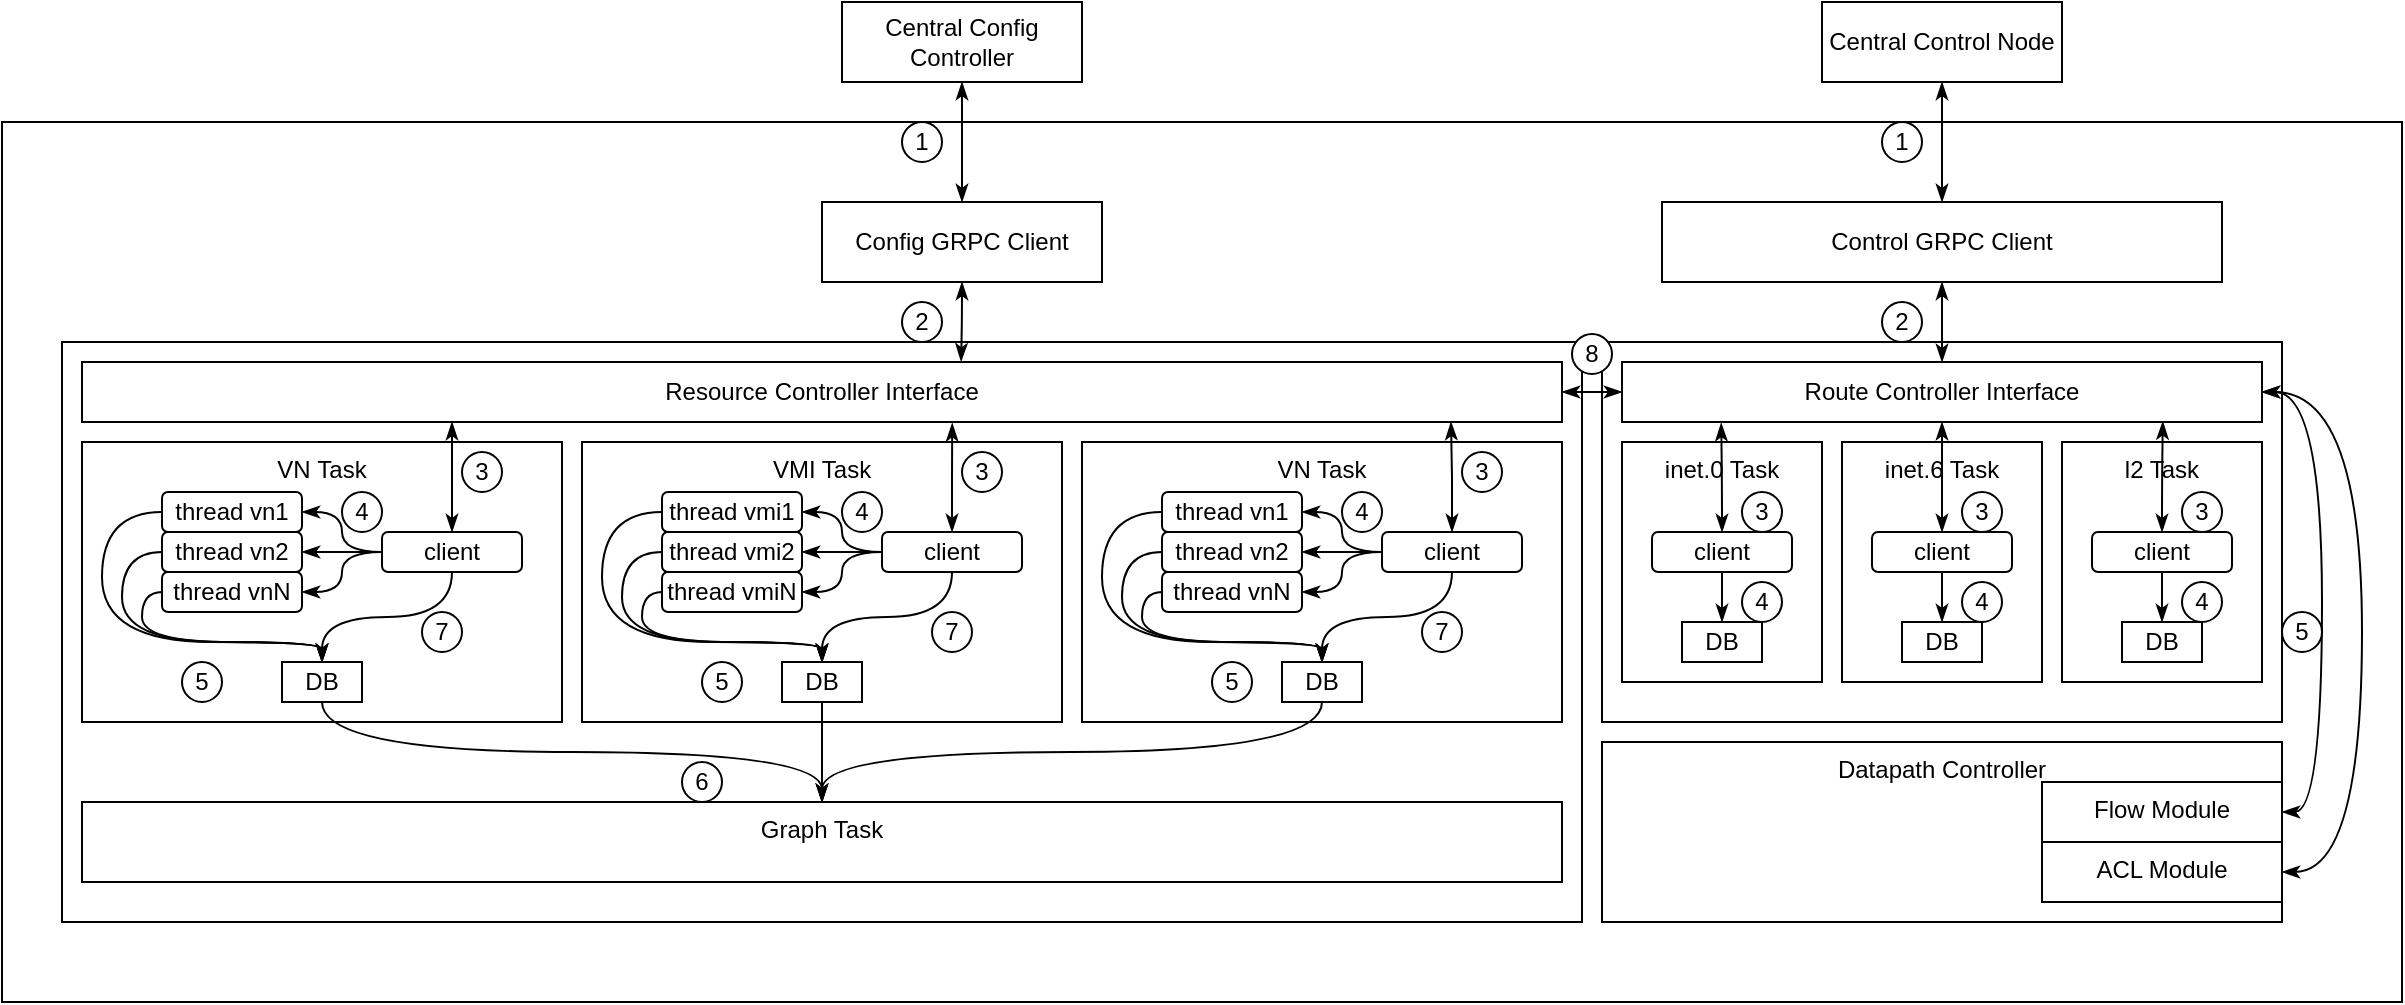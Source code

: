 <mxfile version="17.5.0" type="github">
  <diagram id="RT0LNEhjmAs4hNQUCreP" name="Page-1">
    <mxGraphModel dx="851" dy="568" grid="1" gridSize="10" guides="1" tooltips="1" connect="1" arrows="1" fold="1" page="1" pageScale="1" pageWidth="850" pageHeight="1100" math="0" shadow="0">
      <root>
        <mxCell id="0" />
        <mxCell id="1" parent="0" />
        <mxCell id="L3yQXywGLFafgFnH2-L4-122" value="" style="rounded=0;whiteSpace=wrap;html=1;" parent="1" vertex="1">
          <mxGeometry x="40" y="100" width="1200" height="440" as="geometry" />
        </mxCell>
        <mxCell id="L3yQXywGLFafgFnH2-L4-118" value="Datapath Controller" style="rounded=0;whiteSpace=wrap;html=1;verticalAlign=top;" parent="1" vertex="1">
          <mxGeometry x="840" y="410" width="340" height="90" as="geometry" />
        </mxCell>
        <mxCell id="L3yQXywGLFafgFnH2-L4-89" value="" style="rounded=0;whiteSpace=wrap;html=1;verticalAlign=top;" parent="1" vertex="1">
          <mxGeometry x="840" y="210" width="340" height="190" as="geometry" />
        </mxCell>
        <mxCell id="L3yQXywGLFafgFnH2-L4-88" value="" style="rounded=0;whiteSpace=wrap;html=1;verticalAlign=top;" parent="1" vertex="1">
          <mxGeometry x="70" y="210" width="760" height="290" as="geometry" />
        </mxCell>
        <mxCell id="L3yQXywGLFafgFnH2-L4-111" style="edgeStyle=orthogonalEdgeStyle;curved=1;rounded=0;orthogonalLoop=1;jettySize=auto;html=1;entryX=0.5;entryY=0;entryDx=0;entryDy=0;startArrow=classicThin;startFill=1;endArrow=classicThin;endFill=1;" parent="1" source="L3yQXywGLFafgFnH2-L4-1" target="L3yQXywGLFafgFnH2-L4-9" edge="1">
          <mxGeometry relative="1" as="geometry" />
        </mxCell>
        <mxCell id="L3yQXywGLFafgFnH2-L4-1" value="Central Config Controller" style="rounded=0;whiteSpace=wrap;html=1;" parent="1" vertex="1">
          <mxGeometry x="460" y="40" width="120" height="40" as="geometry" />
        </mxCell>
        <mxCell id="L3yQXywGLFafgFnH2-L4-2" value="VN&amp;nbsp;Task" style="rounded=0;whiteSpace=wrap;html=1;verticalAlign=top;" parent="1" vertex="1">
          <mxGeometry x="80" y="260" width="240" height="140" as="geometry" />
        </mxCell>
        <mxCell id="L3yQXywGLFafgFnH2-L4-38" style="edgeStyle=orthogonalEdgeStyle;curved=1;rounded=0;orthogonalLoop=1;jettySize=auto;html=1;startArrow=none;startFill=0;endArrow=classicThin;endFill=1;" parent="1" source="L3yQXywGLFafgFnH2-L4-4" target="L3yQXywGLFafgFnH2-L4-37" edge="1">
          <mxGeometry relative="1" as="geometry" />
        </mxCell>
        <mxCell id="L3yQXywGLFafgFnH2-L4-4" value="DB" style="rounded=0;whiteSpace=wrap;html=1;" parent="1" vertex="1">
          <mxGeometry x="180" y="370" width="40" height="20" as="geometry" />
        </mxCell>
        <mxCell id="L3yQXywGLFafgFnH2-L4-109" style="edgeStyle=orthogonalEdgeStyle;curved=1;rounded=0;orthogonalLoop=1;jettySize=auto;html=1;entryX=0.594;entryY=-0.011;entryDx=0;entryDy=0;entryPerimeter=0;startArrow=classicThin;startFill=1;endArrow=classicThin;endFill=1;" parent="1" source="L3yQXywGLFafgFnH2-L4-9" target="L3yQXywGLFafgFnH2-L4-90" edge="1">
          <mxGeometry relative="1" as="geometry" />
        </mxCell>
        <mxCell id="L3yQXywGLFafgFnH2-L4-9" value="Config GRPC Client" style="rounded=0;whiteSpace=wrap;html=1;" parent="1" vertex="1">
          <mxGeometry x="450" y="140" width="140" height="40" as="geometry" />
        </mxCell>
        <mxCell id="L3yQXywGLFafgFnH2-L4-33" style="edgeStyle=orthogonalEdgeStyle;curved=1;rounded=0;orthogonalLoop=1;jettySize=auto;html=1;exitX=0;exitY=0.5;exitDx=0;exitDy=0;entryX=0.5;entryY=0;entryDx=0;entryDy=0;startArrow=none;startFill=0;endArrow=classicThin;endFill=1;" parent="1" source="L3yQXywGLFafgFnH2-L4-12" target="L3yQXywGLFafgFnH2-L4-4" edge="1">
          <mxGeometry relative="1" as="geometry">
            <Array as="points">
              <mxPoint x="90" y="295" />
              <mxPoint x="90" y="360" />
              <mxPoint x="200" y="360" />
            </Array>
          </mxGeometry>
        </mxCell>
        <mxCell id="L3yQXywGLFafgFnH2-L4-12" value="thread vn1" style="rounded=1;whiteSpace=wrap;html=1;" parent="1" vertex="1">
          <mxGeometry x="120" y="285" width="70" height="20" as="geometry" />
        </mxCell>
        <mxCell id="L3yQXywGLFafgFnH2-L4-34" style="edgeStyle=orthogonalEdgeStyle;curved=1;rounded=0;orthogonalLoop=1;jettySize=auto;html=1;exitX=0;exitY=0.5;exitDx=0;exitDy=0;entryX=0.5;entryY=0;entryDx=0;entryDy=0;startArrow=none;startFill=0;endArrow=classicThin;endFill=1;" parent="1" source="L3yQXywGLFafgFnH2-L4-23" target="L3yQXywGLFafgFnH2-L4-4" edge="1">
          <mxGeometry relative="1" as="geometry">
            <Array as="points">
              <mxPoint x="100" y="315" />
              <mxPoint x="100" y="360" />
              <mxPoint x="200" y="360" />
            </Array>
          </mxGeometry>
        </mxCell>
        <mxCell id="L3yQXywGLFafgFnH2-L4-23" value="thread vn2" style="rounded=1;whiteSpace=wrap;html=1;" parent="1" vertex="1">
          <mxGeometry x="120" y="305" width="70" height="20" as="geometry" />
        </mxCell>
        <mxCell id="L3yQXywGLFafgFnH2-L4-36" style="edgeStyle=orthogonalEdgeStyle;curved=1;rounded=0;orthogonalLoop=1;jettySize=auto;html=1;entryX=0.5;entryY=0;entryDx=0;entryDy=0;startArrow=none;startFill=0;endArrow=classicThin;endFill=1;exitX=0;exitY=0.5;exitDx=0;exitDy=0;" parent="1" source="L3yQXywGLFafgFnH2-L4-24" target="L3yQXywGLFafgFnH2-L4-4" edge="1">
          <mxGeometry relative="1" as="geometry">
            <Array as="points">
              <mxPoint x="110" y="335" />
              <mxPoint x="110" y="360" />
              <mxPoint x="200" y="360" />
            </Array>
          </mxGeometry>
        </mxCell>
        <mxCell id="L3yQXywGLFafgFnH2-L4-24" value="thread vnN" style="rounded=1;whiteSpace=wrap;html=1;" parent="1" vertex="1">
          <mxGeometry x="120" y="325" width="70" height="20" as="geometry" />
        </mxCell>
        <mxCell id="L3yQXywGLFafgFnH2-L4-29" style="edgeStyle=orthogonalEdgeStyle;curved=1;rounded=0;orthogonalLoop=1;jettySize=auto;html=1;entryX=0.5;entryY=0;entryDx=0;entryDy=0;startArrow=none;startFill=0;endArrow=classicThin;endFill=1;exitX=0.5;exitY=1;exitDx=0;exitDy=0;" parent="1" source="L3yQXywGLFafgFnH2-L4-28" target="L3yQXywGLFafgFnH2-L4-4" edge="1">
          <mxGeometry relative="1" as="geometry" />
        </mxCell>
        <mxCell id="L3yQXywGLFafgFnH2-L4-30" style="edgeStyle=orthogonalEdgeStyle;curved=1;rounded=0;orthogonalLoop=1;jettySize=auto;html=1;exitX=0;exitY=0.5;exitDx=0;exitDy=0;entryX=1;entryY=0.5;entryDx=0;entryDy=0;startArrow=none;startFill=0;endArrow=classicThin;endFill=1;" parent="1" source="L3yQXywGLFafgFnH2-L4-28" target="L3yQXywGLFafgFnH2-L4-12" edge="1">
          <mxGeometry relative="1" as="geometry" />
        </mxCell>
        <mxCell id="L3yQXywGLFafgFnH2-L4-31" style="edgeStyle=orthogonalEdgeStyle;curved=1;rounded=0;orthogonalLoop=1;jettySize=auto;html=1;exitX=0;exitY=0.5;exitDx=0;exitDy=0;entryX=1;entryY=0.5;entryDx=0;entryDy=0;startArrow=none;startFill=0;endArrow=classicThin;endFill=1;" parent="1" source="L3yQXywGLFafgFnH2-L4-28" target="L3yQXywGLFafgFnH2-L4-23" edge="1">
          <mxGeometry relative="1" as="geometry" />
        </mxCell>
        <mxCell id="L3yQXywGLFafgFnH2-L4-32" style="edgeStyle=orthogonalEdgeStyle;curved=1;rounded=0;orthogonalLoop=1;jettySize=auto;html=1;exitX=0;exitY=0.5;exitDx=0;exitDy=0;entryX=1;entryY=0.5;entryDx=0;entryDy=0;startArrow=none;startFill=0;endArrow=classicThin;endFill=1;" parent="1" source="L3yQXywGLFafgFnH2-L4-28" target="L3yQXywGLFafgFnH2-L4-24" edge="1">
          <mxGeometry relative="1" as="geometry" />
        </mxCell>
        <mxCell id="L3yQXywGLFafgFnH2-L4-94" style="edgeStyle=orthogonalEdgeStyle;rounded=0;orthogonalLoop=1;jettySize=auto;html=1;exitX=0.5;exitY=0;exitDx=0;exitDy=0;entryX=0.25;entryY=1;entryDx=0;entryDy=0;startArrow=classicThin;startFill=1;endArrow=classicThin;endFill=1;" parent="1" source="L3yQXywGLFafgFnH2-L4-28" target="L3yQXywGLFafgFnH2-L4-90" edge="1">
          <mxGeometry relative="1" as="geometry" />
        </mxCell>
        <mxCell id="L3yQXywGLFafgFnH2-L4-28" value="client" style="rounded=1;whiteSpace=wrap;html=1;" parent="1" vertex="1">
          <mxGeometry x="230" y="305" width="70" height="20" as="geometry" />
        </mxCell>
        <mxCell id="L3yQXywGLFafgFnH2-L4-37" value="Graph Task" style="rounded=0;whiteSpace=wrap;html=1;verticalAlign=top;" parent="1" vertex="1">
          <mxGeometry x="80" y="440" width="740" height="40" as="geometry" />
        </mxCell>
        <mxCell id="L3yQXywGLFafgFnH2-L4-39" value="VMI Task" style="rounded=0;whiteSpace=wrap;html=1;verticalAlign=top;" parent="1" vertex="1">
          <mxGeometry x="330" y="260" width="240" height="140" as="geometry" />
        </mxCell>
        <mxCell id="L3yQXywGLFafgFnH2-L4-40" value="DB" style="rounded=0;whiteSpace=wrap;html=1;" parent="1" vertex="1">
          <mxGeometry x="430" y="370" width="40" height="20" as="geometry" />
        </mxCell>
        <mxCell id="L3yQXywGLFafgFnH2-L4-41" style="edgeStyle=orthogonalEdgeStyle;curved=1;rounded=0;orthogonalLoop=1;jettySize=auto;html=1;exitX=0;exitY=0.5;exitDx=0;exitDy=0;entryX=0.5;entryY=0;entryDx=0;entryDy=0;startArrow=none;startFill=0;endArrow=classicThin;endFill=1;" parent="1" source="L3yQXywGLFafgFnH2-L4-42" target="L3yQXywGLFafgFnH2-L4-40" edge="1">
          <mxGeometry relative="1" as="geometry">
            <Array as="points">
              <mxPoint x="340" y="295" />
              <mxPoint x="340" y="360" />
              <mxPoint x="450" y="360" />
            </Array>
          </mxGeometry>
        </mxCell>
        <mxCell id="L3yQXywGLFafgFnH2-L4-42" value="thread vmi1" style="rounded=1;whiteSpace=wrap;html=1;" parent="1" vertex="1">
          <mxGeometry x="370" y="285" width="70" height="20" as="geometry" />
        </mxCell>
        <mxCell id="L3yQXywGLFafgFnH2-L4-43" style="edgeStyle=orthogonalEdgeStyle;curved=1;rounded=0;orthogonalLoop=1;jettySize=auto;html=1;exitX=0;exitY=0.5;exitDx=0;exitDy=0;entryX=0.5;entryY=0;entryDx=0;entryDy=0;startArrow=none;startFill=0;endArrow=classicThin;endFill=1;" parent="1" source="L3yQXywGLFafgFnH2-L4-44" target="L3yQXywGLFafgFnH2-L4-40" edge="1">
          <mxGeometry relative="1" as="geometry">
            <Array as="points">
              <mxPoint x="350" y="315" />
              <mxPoint x="350" y="360" />
              <mxPoint x="450" y="360" />
            </Array>
          </mxGeometry>
        </mxCell>
        <mxCell id="L3yQXywGLFafgFnH2-L4-44" value="thread vmi2" style="rounded=1;whiteSpace=wrap;html=1;" parent="1" vertex="1">
          <mxGeometry x="370" y="305" width="70" height="20" as="geometry" />
        </mxCell>
        <mxCell id="L3yQXywGLFafgFnH2-L4-45" style="edgeStyle=orthogonalEdgeStyle;curved=1;rounded=0;orthogonalLoop=1;jettySize=auto;html=1;entryX=0.5;entryY=0;entryDx=0;entryDy=0;startArrow=none;startFill=0;endArrow=classicThin;endFill=1;exitX=0;exitY=0.5;exitDx=0;exitDy=0;" parent="1" source="L3yQXywGLFafgFnH2-L4-46" target="L3yQXywGLFafgFnH2-L4-40" edge="1">
          <mxGeometry relative="1" as="geometry">
            <Array as="points">
              <mxPoint x="360" y="335" />
              <mxPoint x="360" y="360" />
              <mxPoint x="450" y="360" />
            </Array>
          </mxGeometry>
        </mxCell>
        <mxCell id="L3yQXywGLFafgFnH2-L4-46" value="thread vmiN" style="rounded=1;whiteSpace=wrap;html=1;" parent="1" vertex="1">
          <mxGeometry x="370" y="325" width="70" height="20" as="geometry" />
        </mxCell>
        <mxCell id="L3yQXywGLFafgFnH2-L4-47" style="edgeStyle=orthogonalEdgeStyle;curved=1;rounded=0;orthogonalLoop=1;jettySize=auto;html=1;entryX=0.5;entryY=0;entryDx=0;entryDy=0;startArrow=none;startFill=0;endArrow=classicThin;endFill=1;exitX=0.5;exitY=1;exitDx=0;exitDy=0;" parent="1" source="L3yQXywGLFafgFnH2-L4-51" target="L3yQXywGLFafgFnH2-L4-40" edge="1">
          <mxGeometry relative="1" as="geometry" />
        </mxCell>
        <mxCell id="L3yQXywGLFafgFnH2-L4-48" style="edgeStyle=orthogonalEdgeStyle;curved=1;rounded=0;orthogonalLoop=1;jettySize=auto;html=1;exitX=0;exitY=0.5;exitDx=0;exitDy=0;entryX=1;entryY=0.5;entryDx=0;entryDy=0;startArrow=none;startFill=0;endArrow=classicThin;endFill=1;" parent="1" source="L3yQXywGLFafgFnH2-L4-51" target="L3yQXywGLFafgFnH2-L4-42" edge="1">
          <mxGeometry relative="1" as="geometry" />
        </mxCell>
        <mxCell id="L3yQXywGLFafgFnH2-L4-49" style="edgeStyle=orthogonalEdgeStyle;curved=1;rounded=0;orthogonalLoop=1;jettySize=auto;html=1;exitX=0;exitY=0.5;exitDx=0;exitDy=0;entryX=1;entryY=0.5;entryDx=0;entryDy=0;startArrow=none;startFill=0;endArrow=classicThin;endFill=1;" parent="1" source="L3yQXywGLFafgFnH2-L4-51" target="L3yQXywGLFafgFnH2-L4-44" edge="1">
          <mxGeometry relative="1" as="geometry" />
        </mxCell>
        <mxCell id="L3yQXywGLFafgFnH2-L4-50" style="edgeStyle=orthogonalEdgeStyle;curved=1;rounded=0;orthogonalLoop=1;jettySize=auto;html=1;exitX=0;exitY=0.5;exitDx=0;exitDy=0;entryX=1;entryY=0.5;entryDx=0;entryDy=0;startArrow=none;startFill=0;endArrow=classicThin;endFill=1;" parent="1" source="L3yQXywGLFafgFnH2-L4-51" target="L3yQXywGLFafgFnH2-L4-46" edge="1">
          <mxGeometry relative="1" as="geometry" />
        </mxCell>
        <mxCell id="L3yQXywGLFafgFnH2-L4-93" style="edgeStyle=orthogonalEdgeStyle;rounded=0;orthogonalLoop=1;jettySize=auto;html=1;exitX=0.5;exitY=0;exitDx=0;exitDy=0;entryX=0.588;entryY=1.021;entryDx=0;entryDy=0;entryPerimeter=0;startArrow=classicThin;startFill=1;endArrow=classicThin;endFill=1;" parent="1" source="L3yQXywGLFafgFnH2-L4-51" target="L3yQXywGLFafgFnH2-L4-90" edge="1">
          <mxGeometry relative="1" as="geometry" />
        </mxCell>
        <mxCell id="L3yQXywGLFafgFnH2-L4-51" value="client" style="rounded=1;whiteSpace=wrap;html=1;" parent="1" vertex="1">
          <mxGeometry x="480" y="305" width="70" height="20" as="geometry" />
        </mxCell>
        <mxCell id="L3yQXywGLFafgFnH2-L4-52" value="VN Task" style="rounded=0;whiteSpace=wrap;html=1;verticalAlign=top;" parent="1" vertex="1">
          <mxGeometry x="580" y="260" width="240" height="140" as="geometry" />
        </mxCell>
        <mxCell id="L3yQXywGLFafgFnH2-L4-53" value="DB" style="rounded=0;whiteSpace=wrap;html=1;" parent="1" vertex="1">
          <mxGeometry x="680" y="370" width="40" height="20" as="geometry" />
        </mxCell>
        <mxCell id="L3yQXywGLFafgFnH2-L4-54" style="edgeStyle=orthogonalEdgeStyle;curved=1;rounded=0;orthogonalLoop=1;jettySize=auto;html=1;exitX=0;exitY=0.5;exitDx=0;exitDy=0;entryX=0.5;entryY=0;entryDx=0;entryDy=0;startArrow=none;startFill=0;endArrow=classicThin;endFill=1;" parent="1" source="L3yQXywGLFafgFnH2-L4-55" target="L3yQXywGLFafgFnH2-L4-53" edge="1">
          <mxGeometry relative="1" as="geometry">
            <Array as="points">
              <mxPoint x="590" y="295" />
              <mxPoint x="590" y="360" />
              <mxPoint x="700" y="360" />
            </Array>
          </mxGeometry>
        </mxCell>
        <mxCell id="L3yQXywGLFafgFnH2-L4-55" value="thread vn1" style="rounded=1;whiteSpace=wrap;html=1;" parent="1" vertex="1">
          <mxGeometry x="620" y="285" width="70" height="20" as="geometry" />
        </mxCell>
        <mxCell id="L3yQXywGLFafgFnH2-L4-56" style="edgeStyle=orthogonalEdgeStyle;curved=1;rounded=0;orthogonalLoop=1;jettySize=auto;html=1;exitX=0;exitY=0.5;exitDx=0;exitDy=0;entryX=0.5;entryY=0;entryDx=0;entryDy=0;startArrow=none;startFill=0;endArrow=classicThin;endFill=1;" parent="1" source="L3yQXywGLFafgFnH2-L4-57" target="L3yQXywGLFafgFnH2-L4-53" edge="1">
          <mxGeometry relative="1" as="geometry">
            <Array as="points">
              <mxPoint x="600" y="315" />
              <mxPoint x="600" y="360" />
              <mxPoint x="700" y="360" />
            </Array>
          </mxGeometry>
        </mxCell>
        <mxCell id="L3yQXywGLFafgFnH2-L4-57" value="thread vn2" style="rounded=1;whiteSpace=wrap;html=1;" parent="1" vertex="1">
          <mxGeometry x="620" y="305" width="70" height="20" as="geometry" />
        </mxCell>
        <mxCell id="L3yQXywGLFafgFnH2-L4-58" style="edgeStyle=orthogonalEdgeStyle;curved=1;rounded=0;orthogonalLoop=1;jettySize=auto;html=1;entryX=0.5;entryY=0;entryDx=0;entryDy=0;startArrow=none;startFill=0;endArrow=classicThin;endFill=1;exitX=0;exitY=0.5;exitDx=0;exitDy=0;" parent="1" source="L3yQXywGLFafgFnH2-L4-59" target="L3yQXywGLFafgFnH2-L4-53" edge="1">
          <mxGeometry relative="1" as="geometry">
            <Array as="points">
              <mxPoint x="610" y="335" />
              <mxPoint x="610" y="360" />
              <mxPoint x="700" y="360" />
            </Array>
          </mxGeometry>
        </mxCell>
        <mxCell id="L3yQXywGLFafgFnH2-L4-59" value="thread vnN" style="rounded=1;whiteSpace=wrap;html=1;" parent="1" vertex="1">
          <mxGeometry x="620" y="325" width="70" height="20" as="geometry" />
        </mxCell>
        <mxCell id="L3yQXywGLFafgFnH2-L4-60" style="edgeStyle=orthogonalEdgeStyle;curved=1;rounded=0;orthogonalLoop=1;jettySize=auto;html=1;entryX=0.5;entryY=0;entryDx=0;entryDy=0;startArrow=none;startFill=0;endArrow=classicThin;endFill=1;exitX=0.5;exitY=1;exitDx=0;exitDy=0;" parent="1" source="L3yQXywGLFafgFnH2-L4-64" target="L3yQXywGLFafgFnH2-L4-53" edge="1">
          <mxGeometry relative="1" as="geometry" />
        </mxCell>
        <mxCell id="L3yQXywGLFafgFnH2-L4-61" style="edgeStyle=orthogonalEdgeStyle;curved=1;rounded=0;orthogonalLoop=1;jettySize=auto;html=1;exitX=0;exitY=0.5;exitDx=0;exitDy=0;entryX=1;entryY=0.5;entryDx=0;entryDy=0;startArrow=none;startFill=0;endArrow=classicThin;endFill=1;" parent="1" source="L3yQXywGLFafgFnH2-L4-64" target="L3yQXywGLFafgFnH2-L4-55" edge="1">
          <mxGeometry relative="1" as="geometry" />
        </mxCell>
        <mxCell id="L3yQXywGLFafgFnH2-L4-62" style="edgeStyle=orthogonalEdgeStyle;curved=1;rounded=0;orthogonalLoop=1;jettySize=auto;html=1;exitX=0;exitY=0.5;exitDx=0;exitDy=0;entryX=1;entryY=0.5;entryDx=0;entryDy=0;startArrow=none;startFill=0;endArrow=classicThin;endFill=1;" parent="1" source="L3yQXywGLFafgFnH2-L4-64" target="L3yQXywGLFafgFnH2-L4-57" edge="1">
          <mxGeometry relative="1" as="geometry" />
        </mxCell>
        <mxCell id="L3yQXywGLFafgFnH2-L4-63" style="edgeStyle=orthogonalEdgeStyle;curved=1;rounded=0;orthogonalLoop=1;jettySize=auto;html=1;exitX=0;exitY=0.5;exitDx=0;exitDy=0;entryX=1;entryY=0.5;entryDx=0;entryDy=0;startArrow=none;startFill=0;endArrow=classicThin;endFill=1;" parent="1" source="L3yQXywGLFafgFnH2-L4-64" target="L3yQXywGLFafgFnH2-L4-59" edge="1">
          <mxGeometry relative="1" as="geometry" />
        </mxCell>
        <mxCell id="L3yQXywGLFafgFnH2-L4-91" style="rounded=0;orthogonalLoop=1;jettySize=auto;html=1;exitX=0.5;exitY=0;exitDx=0;exitDy=0;entryX=0.925;entryY=0.998;entryDx=0;entryDy=0;entryPerimeter=0;startArrow=classicThin;startFill=1;endArrow=classicThin;endFill=1;edgeStyle=orthogonalEdgeStyle;" parent="1" source="L3yQXywGLFafgFnH2-L4-64" target="L3yQXywGLFafgFnH2-L4-90" edge="1">
          <mxGeometry relative="1" as="geometry" />
        </mxCell>
        <mxCell id="L3yQXywGLFafgFnH2-L4-64" value="client" style="rounded=1;whiteSpace=wrap;html=1;" parent="1" vertex="1">
          <mxGeometry x="730" y="305" width="70" height="20" as="geometry" />
        </mxCell>
        <mxCell id="L3yQXywGLFafgFnH2-L4-67" value="inet.0 Task" style="rounded=0;whiteSpace=wrap;html=1;verticalAlign=top;" parent="1" vertex="1">
          <mxGeometry x="850" y="260" width="100" height="120" as="geometry" />
        </mxCell>
        <mxCell id="L3yQXywGLFafgFnH2-L4-68" value="DB" style="rounded=0;whiteSpace=wrap;html=1;" parent="1" vertex="1">
          <mxGeometry x="880" y="350" width="40" height="20" as="geometry" />
        </mxCell>
        <mxCell id="L3yQXywGLFafgFnH2-L4-75" style="edgeStyle=orthogonalEdgeStyle;curved=1;rounded=0;orthogonalLoop=1;jettySize=auto;html=1;entryX=0.5;entryY=0;entryDx=0;entryDy=0;startArrow=none;startFill=0;endArrow=classicThin;endFill=1;exitX=0.5;exitY=1;exitDx=0;exitDy=0;" parent="1" source="L3yQXywGLFafgFnH2-L4-79" target="L3yQXywGLFafgFnH2-L4-68" edge="1">
          <mxGeometry relative="1" as="geometry" />
        </mxCell>
        <mxCell id="L3yQXywGLFafgFnH2-L4-101" style="edgeStyle=orthogonalEdgeStyle;curved=1;rounded=0;orthogonalLoop=1;jettySize=auto;html=1;exitX=0.5;exitY=0;exitDx=0;exitDy=0;entryX=0.155;entryY=1.017;entryDx=0;entryDy=0;entryPerimeter=0;startArrow=classicThin;startFill=1;endArrow=classicThin;endFill=1;" parent="1" source="L3yQXywGLFafgFnH2-L4-79" target="L3yQXywGLFafgFnH2-L4-100" edge="1">
          <mxGeometry relative="1" as="geometry" />
        </mxCell>
        <mxCell id="L3yQXywGLFafgFnH2-L4-79" value="client" style="rounded=1;whiteSpace=wrap;html=1;" parent="1" vertex="1">
          <mxGeometry x="865" y="305" width="70" height="20" as="geometry" />
        </mxCell>
        <mxCell id="L3yQXywGLFafgFnH2-L4-80" value="inet.6 Task" style="rounded=0;whiteSpace=wrap;html=1;verticalAlign=top;" parent="1" vertex="1">
          <mxGeometry x="960" y="260" width="100" height="120" as="geometry" />
        </mxCell>
        <mxCell id="L3yQXywGLFafgFnH2-L4-81" value="DB" style="rounded=0;whiteSpace=wrap;html=1;" parent="1" vertex="1">
          <mxGeometry x="990" y="350" width="40" height="20" as="geometry" />
        </mxCell>
        <mxCell id="L3yQXywGLFafgFnH2-L4-82" style="edgeStyle=orthogonalEdgeStyle;curved=1;rounded=0;orthogonalLoop=1;jettySize=auto;html=1;entryX=0.5;entryY=0;entryDx=0;entryDy=0;startArrow=none;startFill=0;endArrow=classicThin;endFill=1;exitX=0.5;exitY=1;exitDx=0;exitDy=0;" parent="1" source="L3yQXywGLFafgFnH2-L4-83" target="L3yQXywGLFafgFnH2-L4-81" edge="1">
          <mxGeometry relative="1" as="geometry" />
        </mxCell>
        <mxCell id="L3yQXywGLFafgFnH2-L4-102" style="edgeStyle=orthogonalEdgeStyle;curved=1;rounded=0;orthogonalLoop=1;jettySize=auto;html=1;exitX=0.5;exitY=0;exitDx=0;exitDy=0;entryX=0.5;entryY=1;entryDx=0;entryDy=0;startArrow=classicThin;startFill=1;endArrow=classicThin;endFill=1;" parent="1" source="L3yQXywGLFafgFnH2-L4-83" target="L3yQXywGLFafgFnH2-L4-100" edge="1">
          <mxGeometry relative="1" as="geometry" />
        </mxCell>
        <mxCell id="L3yQXywGLFafgFnH2-L4-83" value="client" style="rounded=1;whiteSpace=wrap;html=1;" parent="1" vertex="1">
          <mxGeometry x="975" y="305" width="70" height="20" as="geometry" />
        </mxCell>
        <mxCell id="L3yQXywGLFafgFnH2-L4-84" value="l2 Task" style="rounded=0;whiteSpace=wrap;html=1;verticalAlign=top;" parent="1" vertex="1">
          <mxGeometry x="1070" y="260" width="100" height="120" as="geometry" />
        </mxCell>
        <mxCell id="L3yQXywGLFafgFnH2-L4-85" value="DB" style="rounded=0;whiteSpace=wrap;html=1;" parent="1" vertex="1">
          <mxGeometry x="1100" y="350" width="40" height="20" as="geometry" />
        </mxCell>
        <mxCell id="L3yQXywGLFafgFnH2-L4-86" style="edgeStyle=orthogonalEdgeStyle;curved=1;rounded=0;orthogonalLoop=1;jettySize=auto;html=1;entryX=0.5;entryY=0;entryDx=0;entryDy=0;startArrow=none;startFill=0;endArrow=classicThin;endFill=1;exitX=0.5;exitY=1;exitDx=0;exitDy=0;" parent="1" source="L3yQXywGLFafgFnH2-L4-87" target="L3yQXywGLFafgFnH2-L4-85" edge="1">
          <mxGeometry relative="1" as="geometry" />
        </mxCell>
        <mxCell id="L3yQXywGLFafgFnH2-L4-103" style="edgeStyle=orthogonalEdgeStyle;curved=1;rounded=0;orthogonalLoop=1;jettySize=auto;html=1;exitX=0.5;exitY=0;exitDx=0;exitDy=0;entryX=0.845;entryY=0.989;entryDx=0;entryDy=0;entryPerimeter=0;startArrow=classicThin;startFill=1;endArrow=classicThin;endFill=1;" parent="1" source="L3yQXywGLFafgFnH2-L4-87" target="L3yQXywGLFafgFnH2-L4-100" edge="1">
          <mxGeometry relative="1" as="geometry" />
        </mxCell>
        <mxCell id="L3yQXywGLFafgFnH2-L4-87" value="client" style="rounded=1;whiteSpace=wrap;html=1;" parent="1" vertex="1">
          <mxGeometry x="1085" y="305" width="70" height="20" as="geometry" />
        </mxCell>
        <mxCell id="L3yQXywGLFafgFnH2-L4-104" style="edgeStyle=orthogonalEdgeStyle;curved=1;rounded=0;orthogonalLoop=1;jettySize=auto;html=1;exitX=1;exitY=0.5;exitDx=0;exitDy=0;entryX=0;entryY=0.5;entryDx=0;entryDy=0;startArrow=classicThin;startFill=1;endArrow=classicThin;endFill=1;" parent="1" source="L3yQXywGLFafgFnH2-L4-90" target="L3yQXywGLFafgFnH2-L4-100" edge="1">
          <mxGeometry relative="1" as="geometry" />
        </mxCell>
        <mxCell id="L3yQXywGLFafgFnH2-L4-90" value="&lt;span&gt;Resource Controller Interface&lt;/span&gt;" style="rounded=0;whiteSpace=wrap;html=1;" parent="1" vertex="1">
          <mxGeometry x="80" y="220" width="740" height="30" as="geometry" />
        </mxCell>
        <mxCell id="L3yQXywGLFafgFnH2-L4-65" style="edgeStyle=orthogonalEdgeStyle;curved=1;rounded=0;orthogonalLoop=1;jettySize=auto;html=1;entryX=0.5;entryY=0;entryDx=0;entryDy=0;startArrow=none;startFill=0;endArrow=classicThin;endFill=1;exitX=0.5;exitY=1;exitDx=0;exitDy=0;" parent="1" source="L3yQXywGLFafgFnH2-L4-40" target="L3yQXywGLFafgFnH2-L4-37" edge="1">
          <mxGeometry relative="1" as="geometry" />
        </mxCell>
        <mxCell id="L3yQXywGLFafgFnH2-L4-66" style="edgeStyle=orthogonalEdgeStyle;curved=1;rounded=0;orthogonalLoop=1;jettySize=auto;html=1;entryX=0.5;entryY=0;entryDx=0;entryDy=0;startArrow=none;startFill=0;endArrow=classicThin;endFill=1;exitX=0.5;exitY=1;exitDx=0;exitDy=0;" parent="1" source="L3yQXywGLFafgFnH2-L4-53" target="L3yQXywGLFafgFnH2-L4-37" edge="1">
          <mxGeometry relative="1" as="geometry" />
        </mxCell>
        <mxCell id="L3yQXywGLFafgFnH2-L4-100" value="Route Controller Interface" style="rounded=0;whiteSpace=wrap;html=1;" parent="1" vertex="1">
          <mxGeometry x="850" y="220" width="320" height="30" as="geometry" />
        </mxCell>
        <mxCell id="L3yQXywGLFafgFnH2-L4-106" style="edgeStyle=orthogonalEdgeStyle;curved=1;rounded=0;orthogonalLoop=1;jettySize=auto;html=1;startArrow=classicThin;startFill=1;endArrow=classicThin;endFill=1;" parent="1" source="L3yQXywGLFafgFnH2-L4-105" target="L3yQXywGLFafgFnH2-L4-100" edge="1">
          <mxGeometry relative="1" as="geometry" />
        </mxCell>
        <mxCell id="L3yQXywGLFafgFnH2-L4-105" value="Control GRPC Client" style="rounded=0;whiteSpace=wrap;html=1;" parent="1" vertex="1">
          <mxGeometry x="870" y="140" width="280" height="40" as="geometry" />
        </mxCell>
        <mxCell id="L3yQXywGLFafgFnH2-L4-113" style="edgeStyle=orthogonalEdgeStyle;curved=1;rounded=0;orthogonalLoop=1;jettySize=auto;html=1;startArrow=classicThin;startFill=1;endArrow=classicThin;endFill=1;" parent="1" source="L3yQXywGLFafgFnH2-L4-112" target="L3yQXywGLFafgFnH2-L4-105" edge="1">
          <mxGeometry relative="1" as="geometry" />
        </mxCell>
        <mxCell id="L3yQXywGLFafgFnH2-L4-112" value="Central Control Node" style="rounded=0;whiteSpace=wrap;html=1;" parent="1" vertex="1">
          <mxGeometry x="950" y="40" width="120" height="40" as="geometry" />
        </mxCell>
        <mxCell id="L3yQXywGLFafgFnH2-L4-119" style="edgeStyle=orthogonalEdgeStyle;rounded=0;orthogonalLoop=1;jettySize=auto;html=1;exitX=1;exitY=0.5;exitDx=0;exitDy=0;startArrow=classicThin;startFill=1;endArrow=classicThin;endFill=1;curved=1;entryX=1;entryY=0.5;entryDx=0;entryDy=0;" parent="1" source="L3yQXywGLFafgFnH2-L4-114" target="L3yQXywGLFafgFnH2-L4-100" edge="1">
          <mxGeometry relative="1" as="geometry">
            <mxPoint x="1270" y="360" as="targetPoint" />
            <Array as="points">
              <mxPoint x="1200" y="445" />
              <mxPoint x="1200" y="235" />
            </Array>
          </mxGeometry>
        </mxCell>
        <mxCell id="L3yQXywGLFafgFnH2-L4-114" value="Flow Module" style="rounded=0;whiteSpace=wrap;html=1;verticalAlign=top;" parent="1" vertex="1">
          <mxGeometry x="1060" y="430" width="120" height="30" as="geometry" />
        </mxCell>
        <mxCell id="L3yQXywGLFafgFnH2-L4-121" style="edgeStyle=orthogonalEdgeStyle;curved=1;rounded=0;orthogonalLoop=1;jettySize=auto;html=1;exitX=1;exitY=0.5;exitDx=0;exitDy=0;entryX=1;entryY=0.5;entryDx=0;entryDy=0;startArrow=classicThin;startFill=1;endArrow=classicThin;endFill=1;" parent="1" source="L3yQXywGLFafgFnH2-L4-115" target="L3yQXywGLFafgFnH2-L4-100" edge="1">
          <mxGeometry relative="1" as="geometry">
            <Array as="points">
              <mxPoint x="1220" y="475" />
              <mxPoint x="1220" y="235" />
            </Array>
          </mxGeometry>
        </mxCell>
        <mxCell id="L3yQXywGLFafgFnH2-L4-115" value="ACL Module" style="rounded=0;whiteSpace=wrap;html=1;verticalAlign=top;" parent="1" vertex="1">
          <mxGeometry x="1060" y="460" width="120" height="30" as="geometry" />
        </mxCell>
        <mxCell id="JefzvysrfDnG4BajkuWg-1" value="1" style="ellipse;whiteSpace=wrap;html=1;aspect=fixed;" vertex="1" parent="1">
          <mxGeometry x="490" y="100" width="20" height="20" as="geometry" />
        </mxCell>
        <mxCell id="JefzvysrfDnG4BajkuWg-6" value="2" style="ellipse;whiteSpace=wrap;html=1;aspect=fixed;" vertex="1" parent="1">
          <mxGeometry x="490" y="190" width="20" height="20" as="geometry" />
        </mxCell>
        <mxCell id="JefzvysrfDnG4BajkuWg-7" value="3" style="ellipse;whiteSpace=wrap;html=1;aspect=fixed;" vertex="1" parent="1">
          <mxGeometry x="270" y="265" width="20" height="20" as="geometry" />
        </mxCell>
        <mxCell id="JefzvysrfDnG4BajkuWg-8" value="3" style="ellipse;whiteSpace=wrap;html=1;aspect=fixed;" vertex="1" parent="1">
          <mxGeometry x="520" y="265" width="20" height="20" as="geometry" />
        </mxCell>
        <mxCell id="JefzvysrfDnG4BajkuWg-9" value="3" style="ellipse;whiteSpace=wrap;html=1;aspect=fixed;" vertex="1" parent="1">
          <mxGeometry x="770" y="265" width="20" height="20" as="geometry" />
        </mxCell>
        <mxCell id="JefzvysrfDnG4BajkuWg-10" value="4" style="ellipse;whiteSpace=wrap;html=1;aspect=fixed;" vertex="1" parent="1">
          <mxGeometry x="210" y="285" width="20" height="20" as="geometry" />
        </mxCell>
        <mxCell id="JefzvysrfDnG4BajkuWg-11" value="4" style="ellipse;whiteSpace=wrap;html=1;aspect=fixed;" vertex="1" parent="1">
          <mxGeometry x="460" y="285" width="20" height="20" as="geometry" />
        </mxCell>
        <mxCell id="JefzvysrfDnG4BajkuWg-12" value="4" style="ellipse;whiteSpace=wrap;html=1;aspect=fixed;" vertex="1" parent="1">
          <mxGeometry x="710" y="285" width="20" height="20" as="geometry" />
        </mxCell>
        <mxCell id="JefzvysrfDnG4BajkuWg-13" value="5" style="ellipse;whiteSpace=wrap;html=1;aspect=fixed;" vertex="1" parent="1">
          <mxGeometry x="130" y="370" width="20" height="20" as="geometry" />
        </mxCell>
        <mxCell id="JefzvysrfDnG4BajkuWg-14" value="5" style="ellipse;whiteSpace=wrap;html=1;aspect=fixed;" vertex="1" parent="1">
          <mxGeometry x="390" y="370" width="20" height="20" as="geometry" />
        </mxCell>
        <mxCell id="JefzvysrfDnG4BajkuWg-15" value="5" style="ellipse;whiteSpace=wrap;html=1;aspect=fixed;" vertex="1" parent="1">
          <mxGeometry x="645" y="370" width="20" height="20" as="geometry" />
        </mxCell>
        <mxCell id="JefzvysrfDnG4BajkuWg-16" value="6" style="ellipse;whiteSpace=wrap;html=1;aspect=fixed;" vertex="1" parent="1">
          <mxGeometry x="380" y="420" width="20" height="20" as="geometry" />
        </mxCell>
        <mxCell id="JefzvysrfDnG4BajkuWg-17" value="7" style="ellipse;whiteSpace=wrap;html=1;aspect=fixed;" vertex="1" parent="1">
          <mxGeometry x="250" y="345" width="20" height="20" as="geometry" />
        </mxCell>
        <mxCell id="JefzvysrfDnG4BajkuWg-18" value="7" style="ellipse;whiteSpace=wrap;html=1;aspect=fixed;" vertex="1" parent="1">
          <mxGeometry x="505" y="345" width="20" height="20" as="geometry" />
        </mxCell>
        <mxCell id="JefzvysrfDnG4BajkuWg-19" value="7" style="ellipse;whiteSpace=wrap;html=1;aspect=fixed;" vertex="1" parent="1">
          <mxGeometry x="750" y="345" width="20" height="20" as="geometry" />
        </mxCell>
        <mxCell id="JefzvysrfDnG4BajkuWg-20" value="8" style="ellipse;whiteSpace=wrap;html=1;aspect=fixed;" vertex="1" parent="1">
          <mxGeometry x="825" y="206" width="20" height="20" as="geometry" />
        </mxCell>
        <mxCell id="JefzvysrfDnG4BajkuWg-21" value="1" style="ellipse;whiteSpace=wrap;html=1;aspect=fixed;" vertex="1" parent="1">
          <mxGeometry x="980" y="100" width="20" height="20" as="geometry" />
        </mxCell>
        <mxCell id="JefzvysrfDnG4BajkuWg-22" value="2" style="ellipse;whiteSpace=wrap;html=1;aspect=fixed;" vertex="1" parent="1">
          <mxGeometry x="980" y="190" width="20" height="20" as="geometry" />
        </mxCell>
        <mxCell id="JefzvysrfDnG4BajkuWg-23" value="3" style="ellipse;whiteSpace=wrap;html=1;aspect=fixed;" vertex="1" parent="1">
          <mxGeometry x="910" y="285" width="20" height="20" as="geometry" />
        </mxCell>
        <mxCell id="JefzvysrfDnG4BajkuWg-24" value="3" style="ellipse;whiteSpace=wrap;html=1;aspect=fixed;" vertex="1" parent="1">
          <mxGeometry x="1020" y="285" width="20" height="20" as="geometry" />
        </mxCell>
        <mxCell id="JefzvysrfDnG4BajkuWg-25" value="3" style="ellipse;whiteSpace=wrap;html=1;aspect=fixed;" vertex="1" parent="1">
          <mxGeometry x="1130" y="285" width="20" height="20" as="geometry" />
        </mxCell>
        <mxCell id="JefzvysrfDnG4BajkuWg-26" value="4" style="ellipse;whiteSpace=wrap;html=1;aspect=fixed;" vertex="1" parent="1">
          <mxGeometry x="1130" y="330" width="20" height="20" as="geometry" />
        </mxCell>
        <mxCell id="JefzvysrfDnG4BajkuWg-27" value="4" style="ellipse;whiteSpace=wrap;html=1;aspect=fixed;" vertex="1" parent="1">
          <mxGeometry x="1020" y="330" width="20" height="20" as="geometry" />
        </mxCell>
        <mxCell id="JefzvysrfDnG4BajkuWg-28" value="4" style="ellipse;whiteSpace=wrap;html=1;aspect=fixed;" vertex="1" parent="1">
          <mxGeometry x="910" y="330" width="20" height="20" as="geometry" />
        </mxCell>
        <mxCell id="JefzvysrfDnG4BajkuWg-29" value="5" style="ellipse;whiteSpace=wrap;html=1;aspect=fixed;" vertex="1" parent="1">
          <mxGeometry x="1180" y="345" width="20" height="20" as="geometry" />
        </mxCell>
      </root>
    </mxGraphModel>
  </diagram>
</mxfile>
